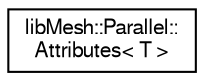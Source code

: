 digraph "Graphical Class Hierarchy"
{
  edge [fontname="FreeSans",fontsize="10",labelfontname="FreeSans",labelfontsize="10"];
  node [fontname="FreeSans",fontsize="10",shape=record];
  rankdir="LR";
  Node1 [label="libMesh::Parallel::\lAttributes\< T \>",height=0.2,width=0.4,color="black", fillcolor="white", style="filled",URL="$structlibMesh_1_1Parallel_1_1Attributes.html"];
}
